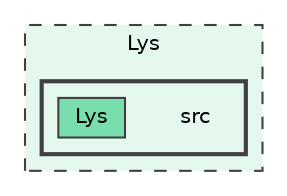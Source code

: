 digraph "Lys/src"
{
 // LATEX_PDF_SIZE
  bgcolor="transparent";
  edge [fontname=Helvetica,fontsize=10,labelfontname=Helvetica,labelfontsize=10];
  node [fontname=Helvetica,fontsize=10,shape=box,height=0.2,width=0.4];
  compound=true
  subgraph clusterdir_ba16e2f0563332b365aad57128fbde3e {
    graph [ bgcolor="#e4f8ee", pencolor="grey25", label="Lys", fontname=Helvetica,fontsize=10 style="filled,dashed", URL="dir_ba16e2f0563332b365aad57128fbde3e.html",tooltip=""]
  subgraph clusterdir_16aab0c8797fdf39cc24ce3df4a3820e {
    graph [ bgcolor="#e4f8ee", pencolor="grey25", label="", fontname=Helvetica,fontsize=10 style="filled,bold", URL="dir_16aab0c8797fdf39cc24ce3df4a3820e.html",tooltip=""]
    dir_16aab0c8797fdf39cc24ce3df4a3820e [shape=plaintext, label="src"];
  dir_fd00c13d999e0e115c2b1b8d68dc9a29 [label="Lys", fillcolor="#79dead", color="grey25", style="filled", URL="dir_fd00c13d999e0e115c2b1b8d68dc9a29.html",tooltip=""];
  }
  }
}
